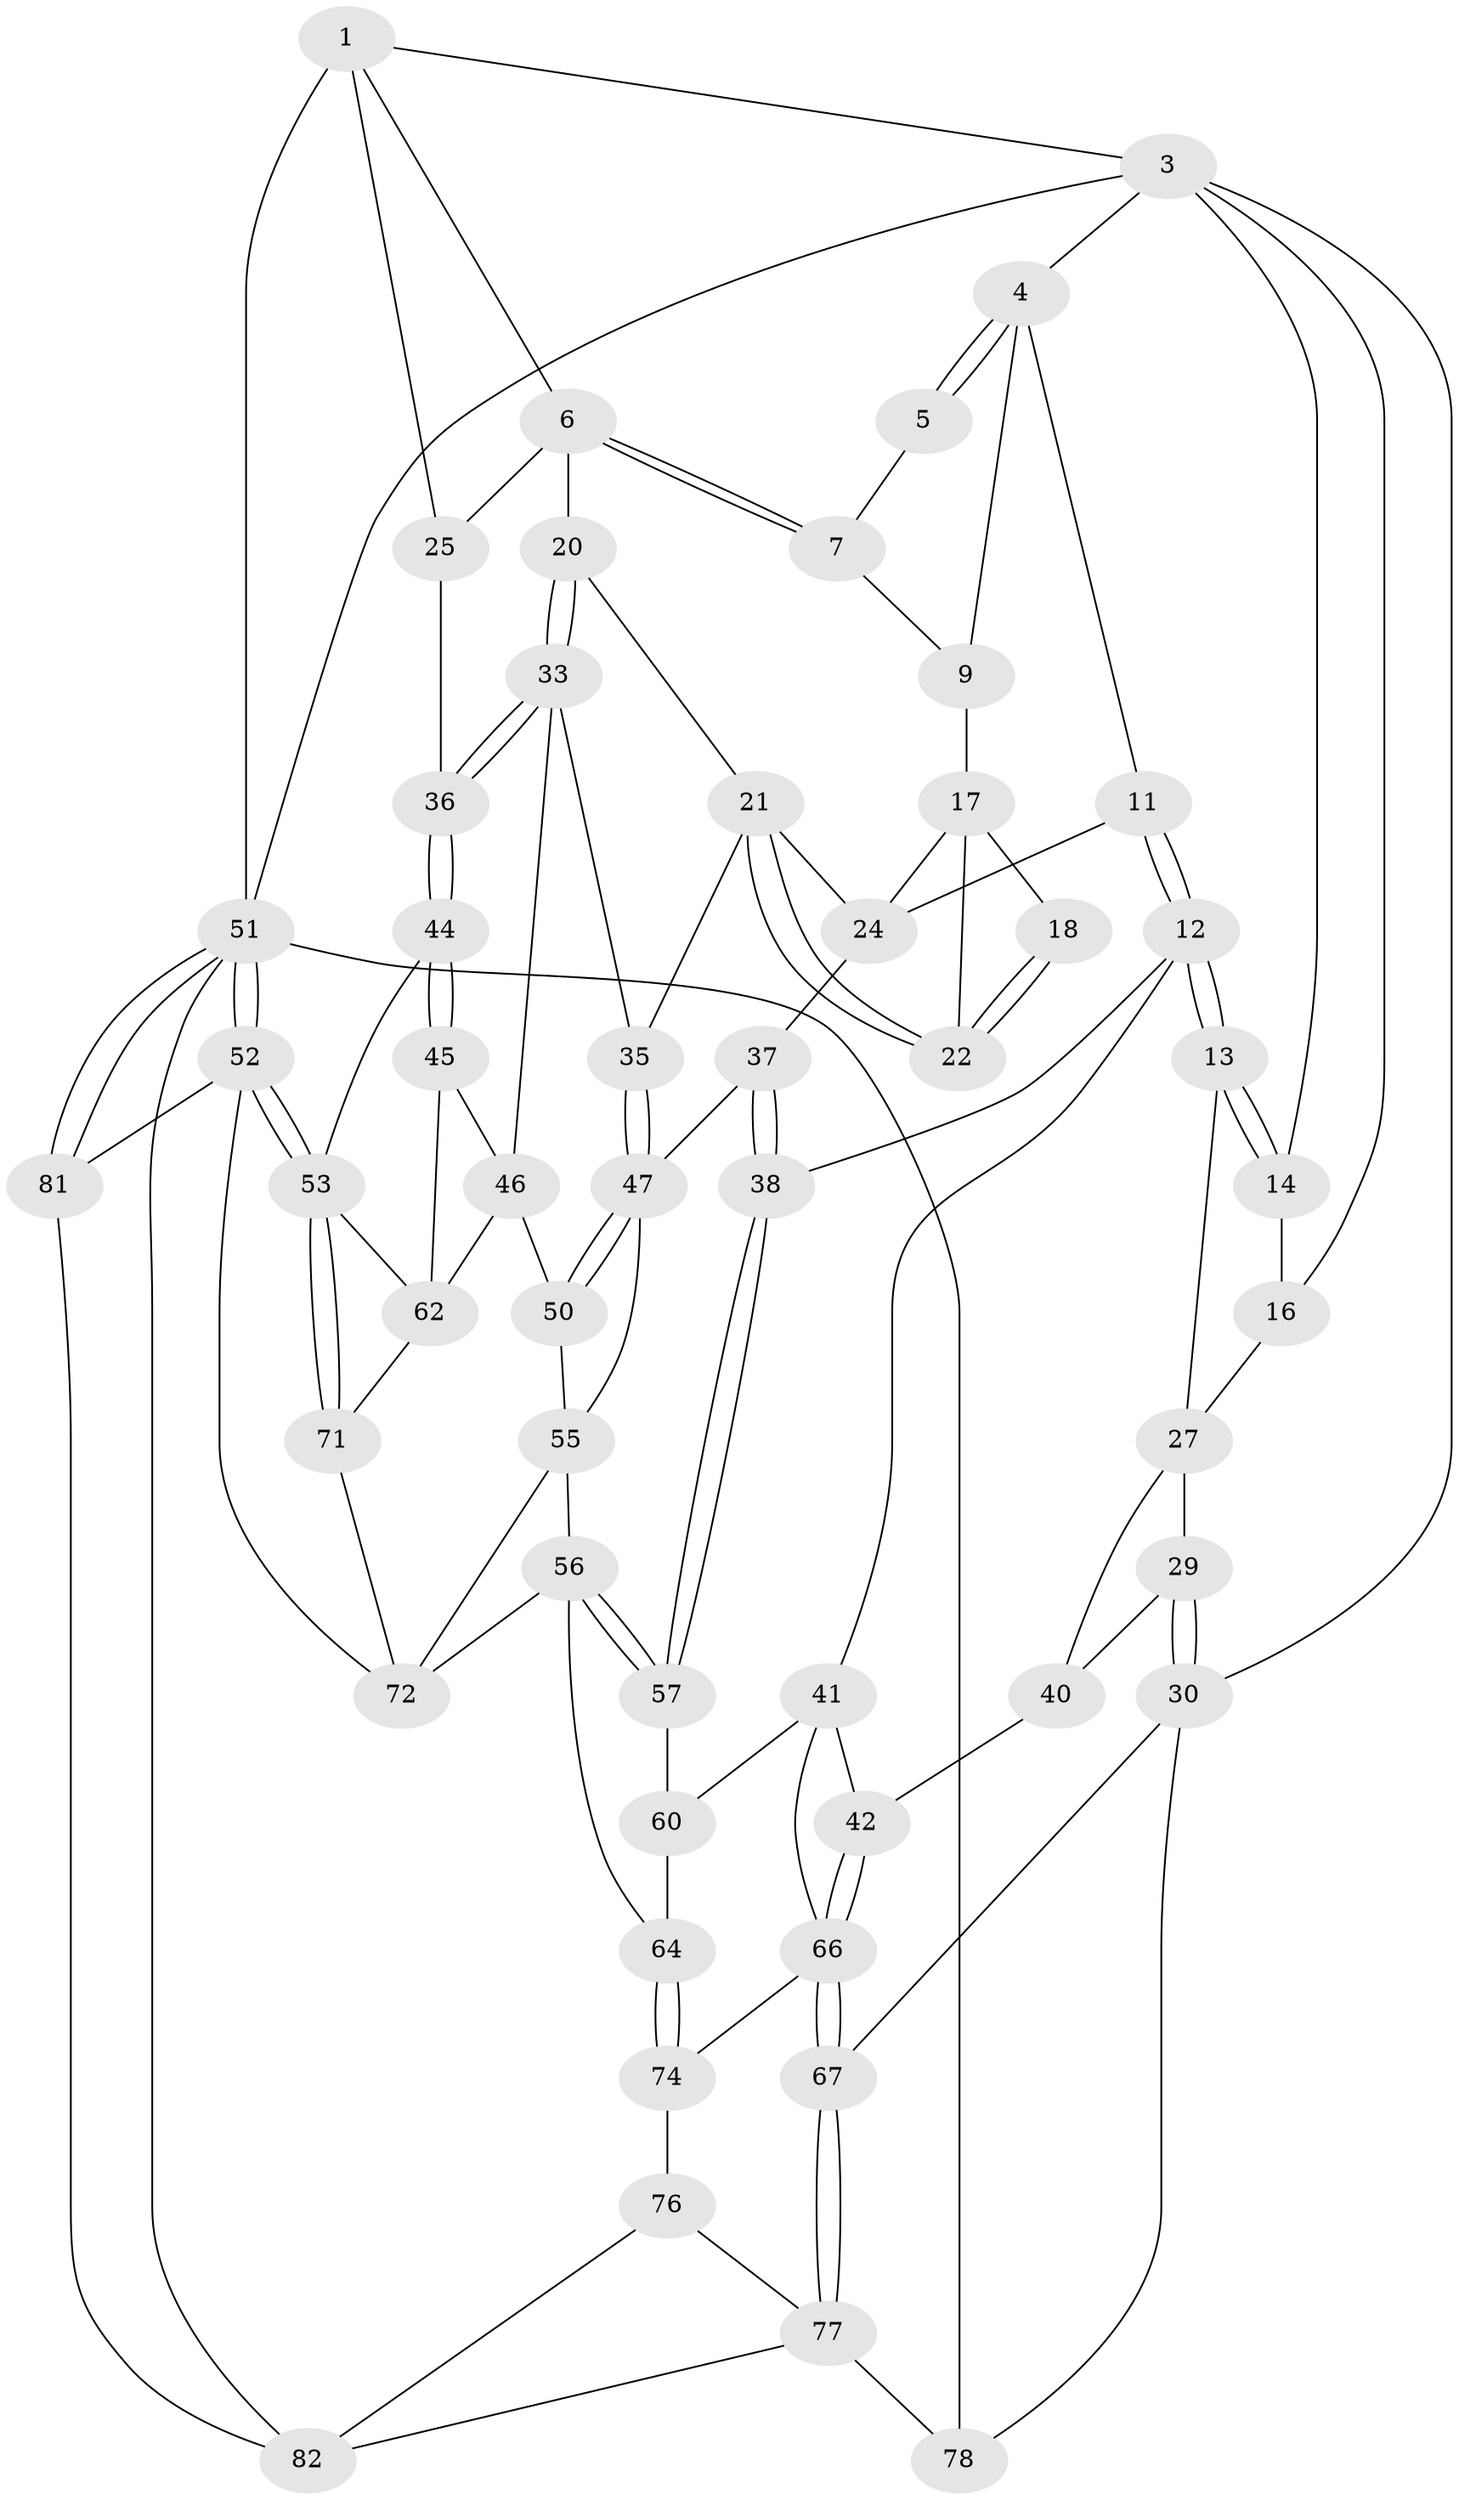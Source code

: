 // Generated by graph-tools (version 1.1) at 2025/52/02/27/25 19:52:42]
// undirected, 54 vertices, 119 edges
graph export_dot {
graph [start="1"]
  node [color=gray90,style=filled];
  1 [pos="+0.9707852889396422+0",super="+2"];
  3 [pos="+0.30205794157598603+0",super="+15"];
  4 [pos="+0.3418322626536994+0",super="+10"];
  5 [pos="+0.6789849355656694+0"];
  6 [pos="+0.9132544566747831+0.12914301190036215",super="+19"];
  7 [pos="+0.8313466401196482+0.09673694319066341",super="+8"];
  9 [pos="+0.6515655095866398+0.047778785362205665"];
  11 [pos="+0.5048823430305759+0.2293098837974108"];
  12 [pos="+0.4262945838496508+0.2948872071169557",super="+39"];
  13 [pos="+0.40795722989321287+0.287638337760258",super="+26"];
  14 [pos="+0.27835709355480925+0"];
  16 [pos="+0.15352258476055075+0.12582751096752695"];
  17 [pos="+0.6889917647321553+0.10629082879514605",super="+23"];
  18 [pos="+0.8007604840592977+0.1213934252480632"];
  20 [pos="+0.8685715233620668+0.26242476484755256"];
  21 [pos="+0.8500090093146399+0.26107249633321683",super="+31"];
  22 [pos="+0.7376599713995792+0.22995727543695885"];
  24 [pos="+0.674971769621927+0.274698507220627",super="+32"];
  25 [pos="+1+0.15533177654594443"];
  27 [pos="+0.1539147917536813+0.1271539246272761",super="+28"];
  29 [pos="+0+0.4776854749682006"];
  30 [pos="+0+0.4965109636802916",super="+68"];
  33 [pos="+0.9018360597108903+0.32790269380997206",super="+34"];
  35 [pos="+0.7244159196695051+0.4119382818738182"];
  36 [pos="+1+0.2857126170772613"];
  37 [pos="+0.5271876786451564+0.4519934408008802"];
  38 [pos="+0.47076199258675344+0.44684778426623123"];
  40 [pos="+0.2864002030591338+0.2848002145628643",super="+43"];
  41 [pos="+0.3007718371289619+0.5272223755768785",super="+61"];
  42 [pos="+0.22749962048698566+0.5286642665352344"];
  44 [pos="+1+0.48257483420661207"];
  45 [pos="+1+0.47643525409340853"];
  46 [pos="+0.9192283209373472+0.4555240600509467",super="+49"];
  47 [pos="+0.7011709688200036+0.4721805639942655",super="+48"];
  50 [pos="+0.8438008949206162+0.5536926586462875"];
  51 [pos="+1+1",super="+79"];
  52 [pos="+1+1",super="+80"];
  53 [pos="+1+0.8661052195042641",super="+54"];
  55 [pos="+0.6673961446823257+0.5132081919720605",super="+58"];
  56 [pos="+0.5619420768274801+0.628520606827407",super="+63"];
  57 [pos="+0.4819452462136299+0.5177573727210585",super="+59"];
  60 [pos="+0.3638874129727806+0.6567902290492217",super="+65"];
  62 [pos="+0.9105267432848078+0.5967636395140705",super="+70"];
  64 [pos="+0.47659154815134813+0.7221944723849584"];
  66 [pos="+0.2161043351489154+0.7406044943106763",super="+69"];
  67 [pos="+0.1979104412329127+0.7649232346981568"];
  71 [pos="+0.8209592014446248+0.7469817960518627"];
  72 [pos="+0.7209765702652469+0.7594823617854973",super="+73"];
  74 [pos="+0.46998609046436374+0.7457586348321834",super="+75"];
  76 [pos="+0.3264681204503319+0.877603730900029",super="+83"];
  77 [pos="+0.19926797882960792+0.8247289102341308",super="+84"];
  78 [pos="+0+0.6835685350137745"];
  81 [pos="+0.5540339836836887+1"];
  82 [pos="+0.5435689750151342+1",super="+85"];
  1 -- 6;
  1 -- 3;
  1 -- 25;
  1 -- 51;
  3 -- 4;
  3 -- 14;
  3 -- 16;
  3 -- 51;
  3 -- 30;
  4 -- 5;
  4 -- 5;
  4 -- 9;
  4 -- 11;
  5 -- 7;
  6 -- 7;
  6 -- 7;
  6 -- 25;
  6 -- 20;
  7 -- 9;
  9 -- 17;
  11 -- 12;
  11 -- 12;
  11 -- 24;
  12 -- 13;
  12 -- 13;
  12 -- 41;
  12 -- 38;
  13 -- 14;
  13 -- 14;
  13 -- 27;
  14 -- 16;
  16 -- 27;
  17 -- 18;
  17 -- 24;
  17 -- 22;
  18 -- 22;
  18 -- 22;
  20 -- 21;
  20 -- 33;
  20 -- 33;
  21 -- 22;
  21 -- 22;
  21 -- 24;
  21 -- 35;
  24 -- 37;
  25 -- 36;
  27 -- 40;
  27 -- 29;
  29 -- 30;
  29 -- 30;
  29 -- 40;
  30 -- 78;
  30 -- 67;
  33 -- 36;
  33 -- 36;
  33 -- 35;
  33 -- 46;
  35 -- 47;
  35 -- 47;
  36 -- 44;
  36 -- 44;
  37 -- 38;
  37 -- 38;
  37 -- 47;
  38 -- 57;
  38 -- 57;
  40 -- 42;
  41 -- 42;
  41 -- 66;
  41 -- 60;
  42 -- 66;
  42 -- 66;
  44 -- 45;
  44 -- 45;
  44 -- 53;
  45 -- 46;
  45 -- 62;
  46 -- 62;
  46 -- 50;
  47 -- 50;
  47 -- 50;
  47 -- 55;
  50 -- 55;
  51 -- 52;
  51 -- 52;
  51 -- 81;
  51 -- 81;
  51 -- 82;
  51 -- 78;
  52 -- 53;
  52 -- 53;
  52 -- 72;
  52 -- 81;
  53 -- 71;
  53 -- 71;
  53 -- 62;
  55 -- 56;
  55 -- 72;
  56 -- 57;
  56 -- 57;
  56 -- 64;
  56 -- 72;
  57 -- 60 [weight=2];
  60 -- 64;
  62 -- 71;
  64 -- 74;
  64 -- 74;
  66 -- 67;
  66 -- 67;
  66 -- 74;
  67 -- 77;
  67 -- 77;
  71 -- 72;
  74 -- 76 [weight=2];
  76 -- 77;
  76 -- 82;
  77 -- 82;
  77 -- 78;
  81 -- 82;
}
